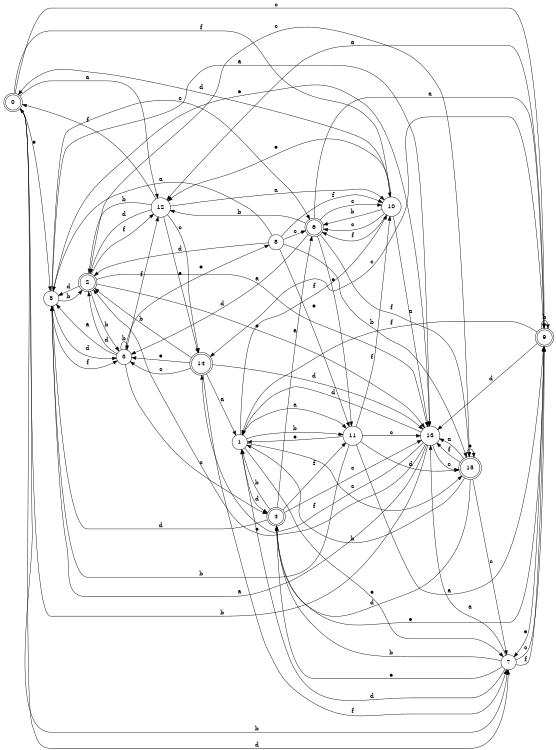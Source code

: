 digraph n13_5 {
__start0 [label="" shape="none"];

rankdir=LR;
size="8,5";

s0 [style="rounded,filled", color="black", fillcolor="white" shape="doublecircle", label="0"];
s1 [style="filled", color="black", fillcolor="white" shape="circle", label="1"];
s2 [style="rounded,filled", color="black", fillcolor="white" shape="doublecircle", label="2"];
s3 [style="filled", color="black", fillcolor="white" shape="circle", label="3"];
s4 [style="rounded,filled", color="black", fillcolor="white" shape="doublecircle", label="4"];
s5 [style="filled", color="black", fillcolor="white" shape="circle", label="5"];
s6 [style="rounded,filled", color="black", fillcolor="white" shape="doublecircle", label="6"];
s7 [style="filled", color="black", fillcolor="white" shape="circle", label="7"];
s8 [style="filled", color="black", fillcolor="white" shape="circle", label="8"];
s9 [style="rounded,filled", color="black", fillcolor="white" shape="doublecircle", label="9"];
s10 [style="filled", color="black", fillcolor="white" shape="circle", label="10"];
s11 [style="filled", color="black", fillcolor="white" shape="circle", label="11"];
s12 [style="filled", color="black", fillcolor="white" shape="circle", label="12"];
s13 [style="filled", color="black", fillcolor="white" shape="circle", label="13"];
s14 [style="rounded,filled", color="black", fillcolor="white" shape="doublecircle", label="14"];
s15 [style="rounded,filled", color="black", fillcolor="white" shape="doublecircle", label="15"];
s0 -> s12 [label="a"];
s0 -> s7 [label="b"];
s0 -> s9 [label="c"];
s0 -> s7 [label="d"];
s0 -> s5 [label="e"];
s0 -> s10 [label="f"];
s1 -> s11 [label="a"];
s1 -> s11 [label="b"];
s1 -> s15 [label="c"];
s1 -> s4 [label="d"];
s1 -> s7 [label="e"];
s1 -> s10 [label="f"];
s2 -> s13 [label="a"];
s2 -> s3 [label="b"];
s2 -> s15 [label="c"];
s2 -> s5 [label="d"];
s2 -> s13 [label="e"];
s2 -> s12 [label="f"];
s3 -> s5 [label="a"];
s3 -> s3 [label="b"];
s3 -> s4 [label="c"];
s3 -> s2 [label="d"];
s3 -> s8 [label="e"];
s3 -> s12 [label="f"];
s4 -> s6 [label="a"];
s4 -> s1 [label="b"];
s4 -> s13 [label="c"];
s4 -> s5 [label="d"];
s4 -> s9 [label="e"];
s4 -> s11 [label="f"];
s5 -> s13 [label="a"];
s5 -> s2 [label="b"];
s5 -> s6 [label="c"];
s5 -> s3 [label="d"];
s5 -> s13 [label="e"];
s5 -> s3 [label="f"];
s6 -> s9 [label="a"];
s6 -> s12 [label="b"];
s6 -> s10 [label="c"];
s6 -> s3 [label="d"];
s6 -> s11 [label="e"];
s6 -> s15 [label="f"];
s7 -> s13 [label="a"];
s7 -> s4 [label="b"];
s7 -> s9 [label="c"];
s7 -> s1 [label="d"];
s7 -> s4 [label="e"];
s7 -> s9 [label="f"];
s8 -> s5 [label="a"];
s8 -> s15 [label="b"];
s8 -> s6 [label="c"];
s8 -> s2 [label="d"];
s8 -> s11 [label="e"];
s8 -> s10 [label="f"];
s9 -> s12 [label="a"];
s9 -> s9 [label="b"];
s9 -> s14 [label="c"];
s9 -> s13 [label="d"];
s9 -> s7 [label="e"];
s9 -> s1 [label="f"];
s10 -> s13 [label="a"];
s10 -> s6 [label="b"];
s10 -> s6 [label="c"];
s10 -> s0 [label="d"];
s10 -> s12 [label="e"];
s10 -> s6 [label="f"];
s11 -> s9 [label="a"];
s11 -> s5 [label="b"];
s11 -> s13 [label="c"];
s11 -> s15 [label="d"];
s11 -> s1 [label="e"];
s11 -> s10 [label="f"];
s12 -> s10 [label="a"];
s12 -> s2 [label="b"];
s12 -> s14 [label="c"];
s12 -> s2 [label="d"];
s12 -> s14 [label="e"];
s12 -> s0 [label="f"];
s13 -> s5 [label="a"];
s13 -> s0 [label="b"];
s13 -> s15 [label="c"];
s13 -> s1 [label="d"];
s13 -> s2 [label="e"];
s13 -> s14 [label="f"];
s14 -> s1 [label="a"];
s14 -> s2 [label="b"];
s14 -> s3 [label="c"];
s14 -> s13 [label="d"];
s14 -> s3 [label="e"];
s14 -> s7 [label="f"];
s15 -> s13 [label="a"];
s15 -> s1 [label="b"];
s15 -> s7 [label="c"];
s15 -> s4 [label="d"];
s15 -> s15 [label="e"];
s15 -> s13 [label="f"];

}
